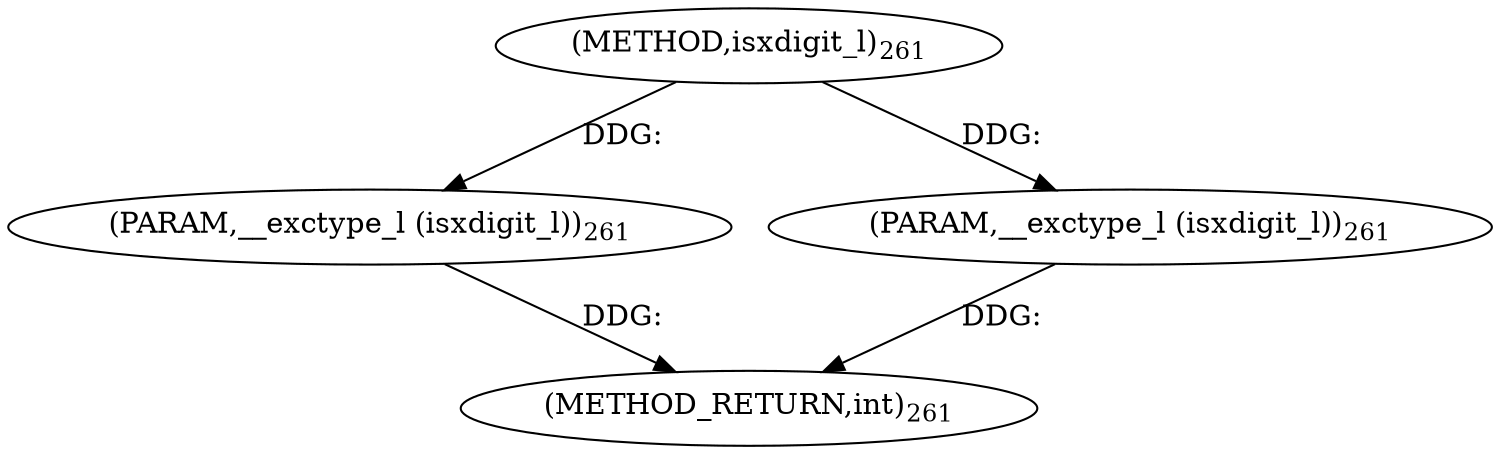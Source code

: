 digraph "isxdigit_l" {  
"3053" [label = <(METHOD,isxdigit_l)<SUB>261</SUB>> ]
"3056" [label = <(METHOD_RETURN,int)<SUB>261</SUB>> ]
"3054" [label = <(PARAM,__exctype_l (isxdigit_l))<SUB>261</SUB>> ]
"3055" [label = <(PARAM,__exctype_l (isxdigit_l))<SUB>261</SUB>> ]
  "3054" -> "3056"  [ label = "DDG: "] 
  "3055" -> "3056"  [ label = "DDG: "] 
  "3053" -> "3054"  [ label = "DDG: "] 
  "3053" -> "3055"  [ label = "DDG: "] 
}
